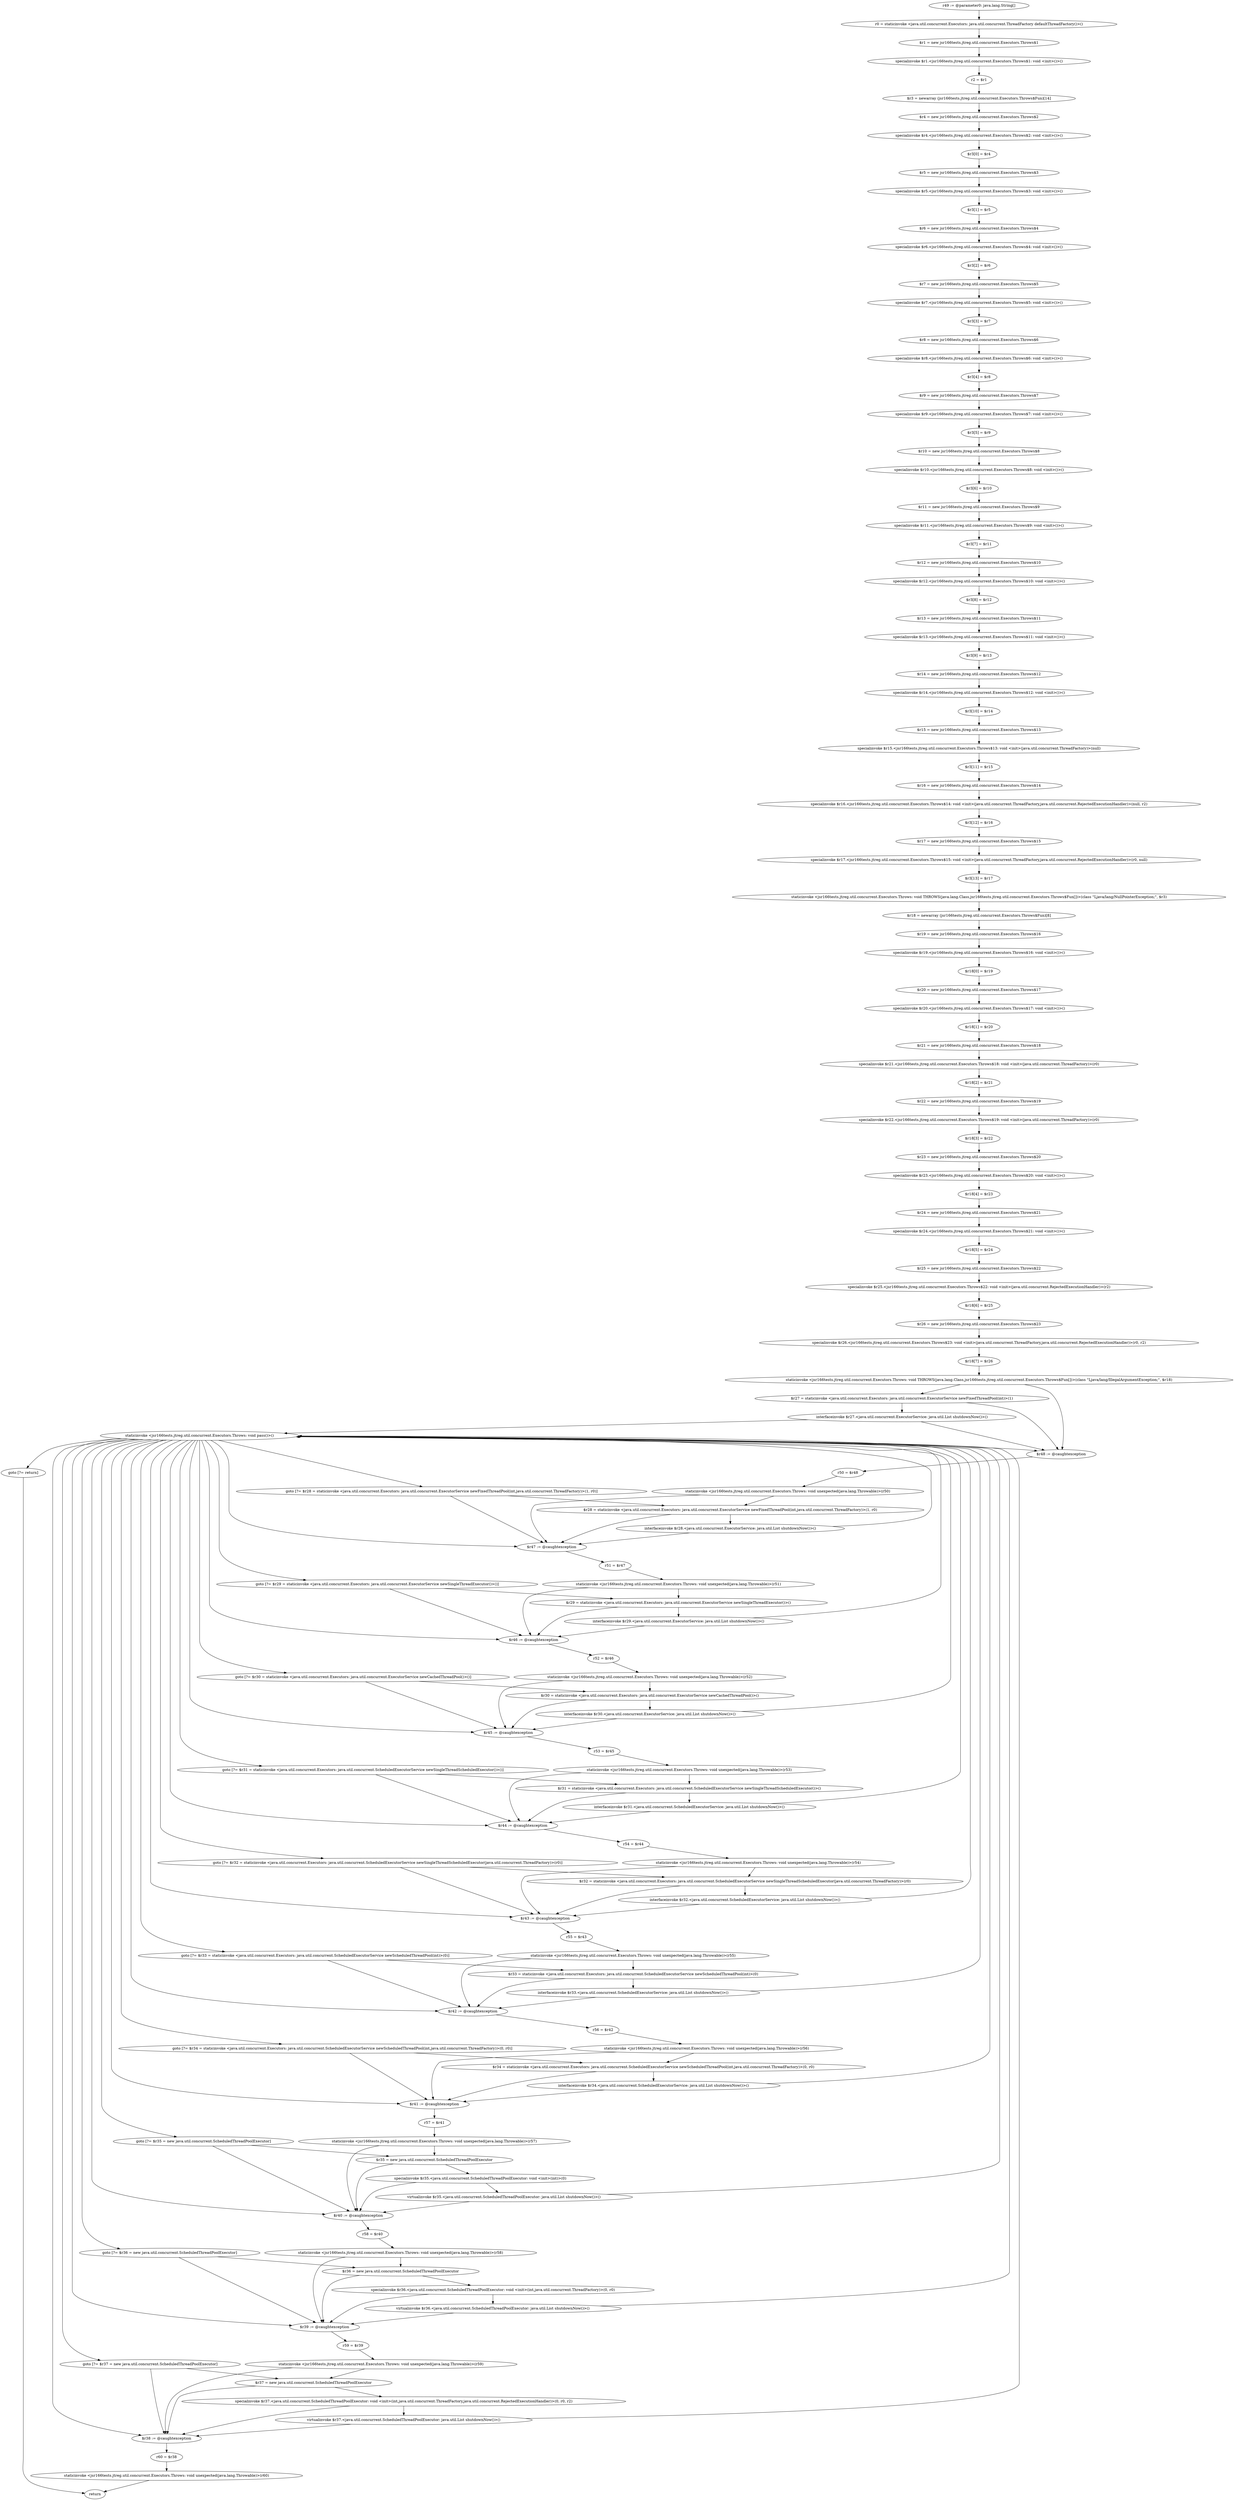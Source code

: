 digraph "unitGraph" {
    "r49 := @parameter0: java.lang.String[]"
    "r0 = staticinvoke <java.util.concurrent.Executors: java.util.concurrent.ThreadFactory defaultThreadFactory()>()"
    "$r1 = new jsr166tests.jtreg.util.concurrent.Executors.Throws$1"
    "specialinvoke $r1.<jsr166tests.jtreg.util.concurrent.Executors.Throws$1: void <init>()>()"
    "r2 = $r1"
    "$r3 = newarray (jsr166tests.jtreg.util.concurrent.Executors.Throws$Fun)[14]"
    "$r4 = new jsr166tests.jtreg.util.concurrent.Executors.Throws$2"
    "specialinvoke $r4.<jsr166tests.jtreg.util.concurrent.Executors.Throws$2: void <init>()>()"
    "$r3[0] = $r4"
    "$r5 = new jsr166tests.jtreg.util.concurrent.Executors.Throws$3"
    "specialinvoke $r5.<jsr166tests.jtreg.util.concurrent.Executors.Throws$3: void <init>()>()"
    "$r3[1] = $r5"
    "$r6 = new jsr166tests.jtreg.util.concurrent.Executors.Throws$4"
    "specialinvoke $r6.<jsr166tests.jtreg.util.concurrent.Executors.Throws$4: void <init>()>()"
    "$r3[2] = $r6"
    "$r7 = new jsr166tests.jtreg.util.concurrent.Executors.Throws$5"
    "specialinvoke $r7.<jsr166tests.jtreg.util.concurrent.Executors.Throws$5: void <init>()>()"
    "$r3[3] = $r7"
    "$r8 = new jsr166tests.jtreg.util.concurrent.Executors.Throws$6"
    "specialinvoke $r8.<jsr166tests.jtreg.util.concurrent.Executors.Throws$6: void <init>()>()"
    "$r3[4] = $r8"
    "$r9 = new jsr166tests.jtreg.util.concurrent.Executors.Throws$7"
    "specialinvoke $r9.<jsr166tests.jtreg.util.concurrent.Executors.Throws$7: void <init>()>()"
    "$r3[5] = $r9"
    "$r10 = new jsr166tests.jtreg.util.concurrent.Executors.Throws$8"
    "specialinvoke $r10.<jsr166tests.jtreg.util.concurrent.Executors.Throws$8: void <init>()>()"
    "$r3[6] = $r10"
    "$r11 = new jsr166tests.jtreg.util.concurrent.Executors.Throws$9"
    "specialinvoke $r11.<jsr166tests.jtreg.util.concurrent.Executors.Throws$9: void <init>()>()"
    "$r3[7] = $r11"
    "$r12 = new jsr166tests.jtreg.util.concurrent.Executors.Throws$10"
    "specialinvoke $r12.<jsr166tests.jtreg.util.concurrent.Executors.Throws$10: void <init>()>()"
    "$r3[8] = $r12"
    "$r13 = new jsr166tests.jtreg.util.concurrent.Executors.Throws$11"
    "specialinvoke $r13.<jsr166tests.jtreg.util.concurrent.Executors.Throws$11: void <init>()>()"
    "$r3[9] = $r13"
    "$r14 = new jsr166tests.jtreg.util.concurrent.Executors.Throws$12"
    "specialinvoke $r14.<jsr166tests.jtreg.util.concurrent.Executors.Throws$12: void <init>()>()"
    "$r3[10] = $r14"
    "$r15 = new jsr166tests.jtreg.util.concurrent.Executors.Throws$13"
    "specialinvoke $r15.<jsr166tests.jtreg.util.concurrent.Executors.Throws$13: void <init>(java.util.concurrent.ThreadFactory)>(null)"
    "$r3[11] = $r15"
    "$r16 = new jsr166tests.jtreg.util.concurrent.Executors.Throws$14"
    "specialinvoke $r16.<jsr166tests.jtreg.util.concurrent.Executors.Throws$14: void <init>(java.util.concurrent.ThreadFactory,java.util.concurrent.RejectedExecutionHandler)>(null, r2)"
    "$r3[12] = $r16"
    "$r17 = new jsr166tests.jtreg.util.concurrent.Executors.Throws$15"
    "specialinvoke $r17.<jsr166tests.jtreg.util.concurrent.Executors.Throws$15: void <init>(java.util.concurrent.ThreadFactory,java.util.concurrent.RejectedExecutionHandler)>(r0, null)"
    "$r3[13] = $r17"
    "staticinvoke <jsr166tests.jtreg.util.concurrent.Executors.Throws: void THROWS(java.lang.Class,jsr166tests.jtreg.util.concurrent.Executors.Throws$Fun[])>(class \"Ljava/lang/NullPointerException;\", $r3)"
    "$r18 = newarray (jsr166tests.jtreg.util.concurrent.Executors.Throws$Fun)[8]"
    "$r19 = new jsr166tests.jtreg.util.concurrent.Executors.Throws$16"
    "specialinvoke $r19.<jsr166tests.jtreg.util.concurrent.Executors.Throws$16: void <init>()>()"
    "$r18[0] = $r19"
    "$r20 = new jsr166tests.jtreg.util.concurrent.Executors.Throws$17"
    "specialinvoke $r20.<jsr166tests.jtreg.util.concurrent.Executors.Throws$17: void <init>()>()"
    "$r18[1] = $r20"
    "$r21 = new jsr166tests.jtreg.util.concurrent.Executors.Throws$18"
    "specialinvoke $r21.<jsr166tests.jtreg.util.concurrent.Executors.Throws$18: void <init>(java.util.concurrent.ThreadFactory)>(r0)"
    "$r18[2] = $r21"
    "$r22 = new jsr166tests.jtreg.util.concurrent.Executors.Throws$19"
    "specialinvoke $r22.<jsr166tests.jtreg.util.concurrent.Executors.Throws$19: void <init>(java.util.concurrent.ThreadFactory)>(r0)"
    "$r18[3] = $r22"
    "$r23 = new jsr166tests.jtreg.util.concurrent.Executors.Throws$20"
    "specialinvoke $r23.<jsr166tests.jtreg.util.concurrent.Executors.Throws$20: void <init>()>()"
    "$r18[4] = $r23"
    "$r24 = new jsr166tests.jtreg.util.concurrent.Executors.Throws$21"
    "specialinvoke $r24.<jsr166tests.jtreg.util.concurrent.Executors.Throws$21: void <init>()>()"
    "$r18[5] = $r24"
    "$r25 = new jsr166tests.jtreg.util.concurrent.Executors.Throws$22"
    "specialinvoke $r25.<jsr166tests.jtreg.util.concurrent.Executors.Throws$22: void <init>(java.util.concurrent.RejectedExecutionHandler)>(r2)"
    "$r18[6] = $r25"
    "$r26 = new jsr166tests.jtreg.util.concurrent.Executors.Throws$23"
    "specialinvoke $r26.<jsr166tests.jtreg.util.concurrent.Executors.Throws$23: void <init>(java.util.concurrent.ThreadFactory,java.util.concurrent.RejectedExecutionHandler)>(r0, r2)"
    "$r18[7] = $r26"
    "staticinvoke <jsr166tests.jtreg.util.concurrent.Executors.Throws: void THROWS(java.lang.Class,jsr166tests.jtreg.util.concurrent.Executors.Throws$Fun[])>(class \"Ljava/lang/IllegalArgumentException;\", $r18)"
    "$r27 = staticinvoke <java.util.concurrent.Executors: java.util.concurrent.ExecutorService newFixedThreadPool(int)>(1)"
    "interfaceinvoke $r27.<java.util.concurrent.ExecutorService: java.util.List shutdownNow()>()"
    "staticinvoke <jsr166tests.jtreg.util.concurrent.Executors.Throws: void pass()>()"
    "goto [?= $r28 = staticinvoke <java.util.concurrent.Executors: java.util.concurrent.ExecutorService newFixedThreadPool(int,java.util.concurrent.ThreadFactory)>(1, r0)]"
    "$r48 := @caughtexception"
    "r50 = $r48"
    "staticinvoke <jsr166tests.jtreg.util.concurrent.Executors.Throws: void unexpected(java.lang.Throwable)>(r50)"
    "$r28 = staticinvoke <java.util.concurrent.Executors: java.util.concurrent.ExecutorService newFixedThreadPool(int,java.util.concurrent.ThreadFactory)>(1, r0)"
    "interfaceinvoke $r28.<java.util.concurrent.ExecutorService: java.util.List shutdownNow()>()"
    "goto [?= $r29 = staticinvoke <java.util.concurrent.Executors: java.util.concurrent.ExecutorService newSingleThreadExecutor()>()]"
    "$r47 := @caughtexception"
    "r51 = $r47"
    "staticinvoke <jsr166tests.jtreg.util.concurrent.Executors.Throws: void unexpected(java.lang.Throwable)>(r51)"
    "$r29 = staticinvoke <java.util.concurrent.Executors: java.util.concurrent.ExecutorService newSingleThreadExecutor()>()"
    "interfaceinvoke $r29.<java.util.concurrent.ExecutorService: java.util.List shutdownNow()>()"
    "goto [?= $r30 = staticinvoke <java.util.concurrent.Executors: java.util.concurrent.ExecutorService newCachedThreadPool()>()]"
    "$r46 := @caughtexception"
    "r52 = $r46"
    "staticinvoke <jsr166tests.jtreg.util.concurrent.Executors.Throws: void unexpected(java.lang.Throwable)>(r52)"
    "$r30 = staticinvoke <java.util.concurrent.Executors: java.util.concurrent.ExecutorService newCachedThreadPool()>()"
    "interfaceinvoke $r30.<java.util.concurrent.ExecutorService: java.util.List shutdownNow()>()"
    "goto [?= $r31 = staticinvoke <java.util.concurrent.Executors: java.util.concurrent.ScheduledExecutorService newSingleThreadScheduledExecutor()>()]"
    "$r45 := @caughtexception"
    "r53 = $r45"
    "staticinvoke <jsr166tests.jtreg.util.concurrent.Executors.Throws: void unexpected(java.lang.Throwable)>(r53)"
    "$r31 = staticinvoke <java.util.concurrent.Executors: java.util.concurrent.ScheduledExecutorService newSingleThreadScheduledExecutor()>()"
    "interfaceinvoke $r31.<java.util.concurrent.ScheduledExecutorService: java.util.List shutdownNow()>()"
    "goto [?= $r32 = staticinvoke <java.util.concurrent.Executors: java.util.concurrent.ScheduledExecutorService newSingleThreadScheduledExecutor(java.util.concurrent.ThreadFactory)>(r0)]"
    "$r44 := @caughtexception"
    "r54 = $r44"
    "staticinvoke <jsr166tests.jtreg.util.concurrent.Executors.Throws: void unexpected(java.lang.Throwable)>(r54)"
    "$r32 = staticinvoke <java.util.concurrent.Executors: java.util.concurrent.ScheduledExecutorService newSingleThreadScheduledExecutor(java.util.concurrent.ThreadFactory)>(r0)"
    "interfaceinvoke $r32.<java.util.concurrent.ScheduledExecutorService: java.util.List shutdownNow()>()"
    "goto [?= $r33 = staticinvoke <java.util.concurrent.Executors: java.util.concurrent.ScheduledExecutorService newScheduledThreadPool(int)>(0)]"
    "$r43 := @caughtexception"
    "r55 = $r43"
    "staticinvoke <jsr166tests.jtreg.util.concurrent.Executors.Throws: void unexpected(java.lang.Throwable)>(r55)"
    "$r33 = staticinvoke <java.util.concurrent.Executors: java.util.concurrent.ScheduledExecutorService newScheduledThreadPool(int)>(0)"
    "interfaceinvoke $r33.<java.util.concurrent.ScheduledExecutorService: java.util.List shutdownNow()>()"
    "goto [?= $r34 = staticinvoke <java.util.concurrent.Executors: java.util.concurrent.ScheduledExecutorService newScheduledThreadPool(int,java.util.concurrent.ThreadFactory)>(0, r0)]"
    "$r42 := @caughtexception"
    "r56 = $r42"
    "staticinvoke <jsr166tests.jtreg.util.concurrent.Executors.Throws: void unexpected(java.lang.Throwable)>(r56)"
    "$r34 = staticinvoke <java.util.concurrent.Executors: java.util.concurrent.ScheduledExecutorService newScheduledThreadPool(int,java.util.concurrent.ThreadFactory)>(0, r0)"
    "interfaceinvoke $r34.<java.util.concurrent.ScheduledExecutorService: java.util.List shutdownNow()>()"
    "goto [?= $r35 = new java.util.concurrent.ScheduledThreadPoolExecutor]"
    "$r41 := @caughtexception"
    "r57 = $r41"
    "staticinvoke <jsr166tests.jtreg.util.concurrent.Executors.Throws: void unexpected(java.lang.Throwable)>(r57)"
    "$r35 = new java.util.concurrent.ScheduledThreadPoolExecutor"
    "specialinvoke $r35.<java.util.concurrent.ScheduledThreadPoolExecutor: void <init>(int)>(0)"
    "virtualinvoke $r35.<java.util.concurrent.ScheduledThreadPoolExecutor: java.util.List shutdownNow()>()"
    "goto [?= $r36 = new java.util.concurrent.ScheduledThreadPoolExecutor]"
    "$r40 := @caughtexception"
    "r58 = $r40"
    "staticinvoke <jsr166tests.jtreg.util.concurrent.Executors.Throws: void unexpected(java.lang.Throwable)>(r58)"
    "$r36 = new java.util.concurrent.ScheduledThreadPoolExecutor"
    "specialinvoke $r36.<java.util.concurrent.ScheduledThreadPoolExecutor: void <init>(int,java.util.concurrent.ThreadFactory)>(0, r0)"
    "virtualinvoke $r36.<java.util.concurrent.ScheduledThreadPoolExecutor: java.util.List shutdownNow()>()"
    "goto [?= $r37 = new java.util.concurrent.ScheduledThreadPoolExecutor]"
    "$r39 := @caughtexception"
    "r59 = $r39"
    "staticinvoke <jsr166tests.jtreg.util.concurrent.Executors.Throws: void unexpected(java.lang.Throwable)>(r59)"
    "$r37 = new java.util.concurrent.ScheduledThreadPoolExecutor"
    "specialinvoke $r37.<java.util.concurrent.ScheduledThreadPoolExecutor: void <init>(int,java.util.concurrent.ThreadFactory,java.util.concurrent.RejectedExecutionHandler)>(0, r0, r2)"
    "virtualinvoke $r37.<java.util.concurrent.ScheduledThreadPoolExecutor: java.util.List shutdownNow()>()"
    "goto [?= return]"
    "$r38 := @caughtexception"
    "r60 = $r38"
    "staticinvoke <jsr166tests.jtreg.util.concurrent.Executors.Throws: void unexpected(java.lang.Throwable)>(r60)"
    "return"
    "r49 := @parameter0: java.lang.String[]"->"r0 = staticinvoke <java.util.concurrent.Executors: java.util.concurrent.ThreadFactory defaultThreadFactory()>()";
    "r0 = staticinvoke <java.util.concurrent.Executors: java.util.concurrent.ThreadFactory defaultThreadFactory()>()"->"$r1 = new jsr166tests.jtreg.util.concurrent.Executors.Throws$1";
    "$r1 = new jsr166tests.jtreg.util.concurrent.Executors.Throws$1"->"specialinvoke $r1.<jsr166tests.jtreg.util.concurrent.Executors.Throws$1: void <init>()>()";
    "specialinvoke $r1.<jsr166tests.jtreg.util.concurrent.Executors.Throws$1: void <init>()>()"->"r2 = $r1";
    "r2 = $r1"->"$r3 = newarray (jsr166tests.jtreg.util.concurrent.Executors.Throws$Fun)[14]";
    "$r3 = newarray (jsr166tests.jtreg.util.concurrent.Executors.Throws$Fun)[14]"->"$r4 = new jsr166tests.jtreg.util.concurrent.Executors.Throws$2";
    "$r4 = new jsr166tests.jtreg.util.concurrent.Executors.Throws$2"->"specialinvoke $r4.<jsr166tests.jtreg.util.concurrent.Executors.Throws$2: void <init>()>()";
    "specialinvoke $r4.<jsr166tests.jtreg.util.concurrent.Executors.Throws$2: void <init>()>()"->"$r3[0] = $r4";
    "$r3[0] = $r4"->"$r5 = new jsr166tests.jtreg.util.concurrent.Executors.Throws$3";
    "$r5 = new jsr166tests.jtreg.util.concurrent.Executors.Throws$3"->"specialinvoke $r5.<jsr166tests.jtreg.util.concurrent.Executors.Throws$3: void <init>()>()";
    "specialinvoke $r5.<jsr166tests.jtreg.util.concurrent.Executors.Throws$3: void <init>()>()"->"$r3[1] = $r5";
    "$r3[1] = $r5"->"$r6 = new jsr166tests.jtreg.util.concurrent.Executors.Throws$4";
    "$r6 = new jsr166tests.jtreg.util.concurrent.Executors.Throws$4"->"specialinvoke $r6.<jsr166tests.jtreg.util.concurrent.Executors.Throws$4: void <init>()>()";
    "specialinvoke $r6.<jsr166tests.jtreg.util.concurrent.Executors.Throws$4: void <init>()>()"->"$r3[2] = $r6";
    "$r3[2] = $r6"->"$r7 = new jsr166tests.jtreg.util.concurrent.Executors.Throws$5";
    "$r7 = new jsr166tests.jtreg.util.concurrent.Executors.Throws$5"->"specialinvoke $r7.<jsr166tests.jtreg.util.concurrent.Executors.Throws$5: void <init>()>()";
    "specialinvoke $r7.<jsr166tests.jtreg.util.concurrent.Executors.Throws$5: void <init>()>()"->"$r3[3] = $r7";
    "$r3[3] = $r7"->"$r8 = new jsr166tests.jtreg.util.concurrent.Executors.Throws$6";
    "$r8 = new jsr166tests.jtreg.util.concurrent.Executors.Throws$6"->"specialinvoke $r8.<jsr166tests.jtreg.util.concurrent.Executors.Throws$6: void <init>()>()";
    "specialinvoke $r8.<jsr166tests.jtreg.util.concurrent.Executors.Throws$6: void <init>()>()"->"$r3[4] = $r8";
    "$r3[4] = $r8"->"$r9 = new jsr166tests.jtreg.util.concurrent.Executors.Throws$7";
    "$r9 = new jsr166tests.jtreg.util.concurrent.Executors.Throws$7"->"specialinvoke $r9.<jsr166tests.jtreg.util.concurrent.Executors.Throws$7: void <init>()>()";
    "specialinvoke $r9.<jsr166tests.jtreg.util.concurrent.Executors.Throws$7: void <init>()>()"->"$r3[5] = $r9";
    "$r3[5] = $r9"->"$r10 = new jsr166tests.jtreg.util.concurrent.Executors.Throws$8";
    "$r10 = new jsr166tests.jtreg.util.concurrent.Executors.Throws$8"->"specialinvoke $r10.<jsr166tests.jtreg.util.concurrent.Executors.Throws$8: void <init>()>()";
    "specialinvoke $r10.<jsr166tests.jtreg.util.concurrent.Executors.Throws$8: void <init>()>()"->"$r3[6] = $r10";
    "$r3[6] = $r10"->"$r11 = new jsr166tests.jtreg.util.concurrent.Executors.Throws$9";
    "$r11 = new jsr166tests.jtreg.util.concurrent.Executors.Throws$9"->"specialinvoke $r11.<jsr166tests.jtreg.util.concurrent.Executors.Throws$9: void <init>()>()";
    "specialinvoke $r11.<jsr166tests.jtreg.util.concurrent.Executors.Throws$9: void <init>()>()"->"$r3[7] = $r11";
    "$r3[7] = $r11"->"$r12 = new jsr166tests.jtreg.util.concurrent.Executors.Throws$10";
    "$r12 = new jsr166tests.jtreg.util.concurrent.Executors.Throws$10"->"specialinvoke $r12.<jsr166tests.jtreg.util.concurrent.Executors.Throws$10: void <init>()>()";
    "specialinvoke $r12.<jsr166tests.jtreg.util.concurrent.Executors.Throws$10: void <init>()>()"->"$r3[8] = $r12";
    "$r3[8] = $r12"->"$r13 = new jsr166tests.jtreg.util.concurrent.Executors.Throws$11";
    "$r13 = new jsr166tests.jtreg.util.concurrent.Executors.Throws$11"->"specialinvoke $r13.<jsr166tests.jtreg.util.concurrent.Executors.Throws$11: void <init>()>()";
    "specialinvoke $r13.<jsr166tests.jtreg.util.concurrent.Executors.Throws$11: void <init>()>()"->"$r3[9] = $r13";
    "$r3[9] = $r13"->"$r14 = new jsr166tests.jtreg.util.concurrent.Executors.Throws$12";
    "$r14 = new jsr166tests.jtreg.util.concurrent.Executors.Throws$12"->"specialinvoke $r14.<jsr166tests.jtreg.util.concurrent.Executors.Throws$12: void <init>()>()";
    "specialinvoke $r14.<jsr166tests.jtreg.util.concurrent.Executors.Throws$12: void <init>()>()"->"$r3[10] = $r14";
    "$r3[10] = $r14"->"$r15 = new jsr166tests.jtreg.util.concurrent.Executors.Throws$13";
    "$r15 = new jsr166tests.jtreg.util.concurrent.Executors.Throws$13"->"specialinvoke $r15.<jsr166tests.jtreg.util.concurrent.Executors.Throws$13: void <init>(java.util.concurrent.ThreadFactory)>(null)";
    "specialinvoke $r15.<jsr166tests.jtreg.util.concurrent.Executors.Throws$13: void <init>(java.util.concurrent.ThreadFactory)>(null)"->"$r3[11] = $r15";
    "$r3[11] = $r15"->"$r16 = new jsr166tests.jtreg.util.concurrent.Executors.Throws$14";
    "$r16 = new jsr166tests.jtreg.util.concurrent.Executors.Throws$14"->"specialinvoke $r16.<jsr166tests.jtreg.util.concurrent.Executors.Throws$14: void <init>(java.util.concurrent.ThreadFactory,java.util.concurrent.RejectedExecutionHandler)>(null, r2)";
    "specialinvoke $r16.<jsr166tests.jtreg.util.concurrent.Executors.Throws$14: void <init>(java.util.concurrent.ThreadFactory,java.util.concurrent.RejectedExecutionHandler)>(null, r2)"->"$r3[12] = $r16";
    "$r3[12] = $r16"->"$r17 = new jsr166tests.jtreg.util.concurrent.Executors.Throws$15";
    "$r17 = new jsr166tests.jtreg.util.concurrent.Executors.Throws$15"->"specialinvoke $r17.<jsr166tests.jtreg.util.concurrent.Executors.Throws$15: void <init>(java.util.concurrent.ThreadFactory,java.util.concurrent.RejectedExecutionHandler)>(r0, null)";
    "specialinvoke $r17.<jsr166tests.jtreg.util.concurrent.Executors.Throws$15: void <init>(java.util.concurrent.ThreadFactory,java.util.concurrent.RejectedExecutionHandler)>(r0, null)"->"$r3[13] = $r17";
    "$r3[13] = $r17"->"staticinvoke <jsr166tests.jtreg.util.concurrent.Executors.Throws: void THROWS(java.lang.Class,jsr166tests.jtreg.util.concurrent.Executors.Throws$Fun[])>(class \"Ljava/lang/NullPointerException;\", $r3)";
    "staticinvoke <jsr166tests.jtreg.util.concurrent.Executors.Throws: void THROWS(java.lang.Class,jsr166tests.jtreg.util.concurrent.Executors.Throws$Fun[])>(class \"Ljava/lang/NullPointerException;\", $r3)"->"$r18 = newarray (jsr166tests.jtreg.util.concurrent.Executors.Throws$Fun)[8]";
    "$r18 = newarray (jsr166tests.jtreg.util.concurrent.Executors.Throws$Fun)[8]"->"$r19 = new jsr166tests.jtreg.util.concurrent.Executors.Throws$16";
    "$r19 = new jsr166tests.jtreg.util.concurrent.Executors.Throws$16"->"specialinvoke $r19.<jsr166tests.jtreg.util.concurrent.Executors.Throws$16: void <init>()>()";
    "specialinvoke $r19.<jsr166tests.jtreg.util.concurrent.Executors.Throws$16: void <init>()>()"->"$r18[0] = $r19";
    "$r18[0] = $r19"->"$r20 = new jsr166tests.jtreg.util.concurrent.Executors.Throws$17";
    "$r20 = new jsr166tests.jtreg.util.concurrent.Executors.Throws$17"->"specialinvoke $r20.<jsr166tests.jtreg.util.concurrent.Executors.Throws$17: void <init>()>()";
    "specialinvoke $r20.<jsr166tests.jtreg.util.concurrent.Executors.Throws$17: void <init>()>()"->"$r18[1] = $r20";
    "$r18[1] = $r20"->"$r21 = new jsr166tests.jtreg.util.concurrent.Executors.Throws$18";
    "$r21 = new jsr166tests.jtreg.util.concurrent.Executors.Throws$18"->"specialinvoke $r21.<jsr166tests.jtreg.util.concurrent.Executors.Throws$18: void <init>(java.util.concurrent.ThreadFactory)>(r0)";
    "specialinvoke $r21.<jsr166tests.jtreg.util.concurrent.Executors.Throws$18: void <init>(java.util.concurrent.ThreadFactory)>(r0)"->"$r18[2] = $r21";
    "$r18[2] = $r21"->"$r22 = new jsr166tests.jtreg.util.concurrent.Executors.Throws$19";
    "$r22 = new jsr166tests.jtreg.util.concurrent.Executors.Throws$19"->"specialinvoke $r22.<jsr166tests.jtreg.util.concurrent.Executors.Throws$19: void <init>(java.util.concurrent.ThreadFactory)>(r0)";
    "specialinvoke $r22.<jsr166tests.jtreg.util.concurrent.Executors.Throws$19: void <init>(java.util.concurrent.ThreadFactory)>(r0)"->"$r18[3] = $r22";
    "$r18[3] = $r22"->"$r23 = new jsr166tests.jtreg.util.concurrent.Executors.Throws$20";
    "$r23 = new jsr166tests.jtreg.util.concurrent.Executors.Throws$20"->"specialinvoke $r23.<jsr166tests.jtreg.util.concurrent.Executors.Throws$20: void <init>()>()";
    "specialinvoke $r23.<jsr166tests.jtreg.util.concurrent.Executors.Throws$20: void <init>()>()"->"$r18[4] = $r23";
    "$r18[4] = $r23"->"$r24 = new jsr166tests.jtreg.util.concurrent.Executors.Throws$21";
    "$r24 = new jsr166tests.jtreg.util.concurrent.Executors.Throws$21"->"specialinvoke $r24.<jsr166tests.jtreg.util.concurrent.Executors.Throws$21: void <init>()>()";
    "specialinvoke $r24.<jsr166tests.jtreg.util.concurrent.Executors.Throws$21: void <init>()>()"->"$r18[5] = $r24";
    "$r18[5] = $r24"->"$r25 = new jsr166tests.jtreg.util.concurrent.Executors.Throws$22";
    "$r25 = new jsr166tests.jtreg.util.concurrent.Executors.Throws$22"->"specialinvoke $r25.<jsr166tests.jtreg.util.concurrent.Executors.Throws$22: void <init>(java.util.concurrent.RejectedExecutionHandler)>(r2)";
    "specialinvoke $r25.<jsr166tests.jtreg.util.concurrent.Executors.Throws$22: void <init>(java.util.concurrent.RejectedExecutionHandler)>(r2)"->"$r18[6] = $r25";
    "$r18[6] = $r25"->"$r26 = new jsr166tests.jtreg.util.concurrent.Executors.Throws$23";
    "$r26 = new jsr166tests.jtreg.util.concurrent.Executors.Throws$23"->"specialinvoke $r26.<jsr166tests.jtreg.util.concurrent.Executors.Throws$23: void <init>(java.util.concurrent.ThreadFactory,java.util.concurrent.RejectedExecutionHandler)>(r0, r2)";
    "specialinvoke $r26.<jsr166tests.jtreg.util.concurrent.Executors.Throws$23: void <init>(java.util.concurrent.ThreadFactory,java.util.concurrent.RejectedExecutionHandler)>(r0, r2)"->"$r18[7] = $r26";
    "$r18[7] = $r26"->"staticinvoke <jsr166tests.jtreg.util.concurrent.Executors.Throws: void THROWS(java.lang.Class,jsr166tests.jtreg.util.concurrent.Executors.Throws$Fun[])>(class \"Ljava/lang/IllegalArgumentException;\", $r18)";
    "staticinvoke <jsr166tests.jtreg.util.concurrent.Executors.Throws: void THROWS(java.lang.Class,jsr166tests.jtreg.util.concurrent.Executors.Throws$Fun[])>(class \"Ljava/lang/IllegalArgumentException;\", $r18)"->"$r27 = staticinvoke <java.util.concurrent.Executors: java.util.concurrent.ExecutorService newFixedThreadPool(int)>(1)";
    "staticinvoke <jsr166tests.jtreg.util.concurrent.Executors.Throws: void THROWS(java.lang.Class,jsr166tests.jtreg.util.concurrent.Executors.Throws$Fun[])>(class \"Ljava/lang/IllegalArgumentException;\", $r18)"->"$r48 := @caughtexception";
    "$r27 = staticinvoke <java.util.concurrent.Executors: java.util.concurrent.ExecutorService newFixedThreadPool(int)>(1)"->"interfaceinvoke $r27.<java.util.concurrent.ExecutorService: java.util.List shutdownNow()>()";
    "$r27 = staticinvoke <java.util.concurrent.Executors: java.util.concurrent.ExecutorService newFixedThreadPool(int)>(1)"->"$r48 := @caughtexception";
    "interfaceinvoke $r27.<java.util.concurrent.ExecutorService: java.util.List shutdownNow()>()"->"staticinvoke <jsr166tests.jtreg.util.concurrent.Executors.Throws: void pass()>()";
    "interfaceinvoke $r27.<java.util.concurrent.ExecutorService: java.util.List shutdownNow()>()"->"$r48 := @caughtexception";
    "staticinvoke <jsr166tests.jtreg.util.concurrent.Executors.Throws: void pass()>()"->"goto [?= $r28 = staticinvoke <java.util.concurrent.Executors: java.util.concurrent.ExecutorService newFixedThreadPool(int,java.util.concurrent.ThreadFactory)>(1, r0)]";
    "staticinvoke <jsr166tests.jtreg.util.concurrent.Executors.Throws: void pass()>()"->"$r48 := @caughtexception";
    "goto [?= $r28 = staticinvoke <java.util.concurrent.Executors: java.util.concurrent.ExecutorService newFixedThreadPool(int,java.util.concurrent.ThreadFactory)>(1, r0)]"->"$r28 = staticinvoke <java.util.concurrent.Executors: java.util.concurrent.ExecutorService newFixedThreadPool(int,java.util.concurrent.ThreadFactory)>(1, r0)";
    "goto [?= $r28 = staticinvoke <java.util.concurrent.Executors: java.util.concurrent.ExecutorService newFixedThreadPool(int,java.util.concurrent.ThreadFactory)>(1, r0)]"->"$r47 := @caughtexception";
    "$r48 := @caughtexception"->"r50 = $r48";
    "r50 = $r48"->"staticinvoke <jsr166tests.jtreg.util.concurrent.Executors.Throws: void unexpected(java.lang.Throwable)>(r50)";
    "staticinvoke <jsr166tests.jtreg.util.concurrent.Executors.Throws: void unexpected(java.lang.Throwable)>(r50)"->"$r28 = staticinvoke <java.util.concurrent.Executors: java.util.concurrent.ExecutorService newFixedThreadPool(int,java.util.concurrent.ThreadFactory)>(1, r0)";
    "staticinvoke <jsr166tests.jtreg.util.concurrent.Executors.Throws: void unexpected(java.lang.Throwable)>(r50)"->"$r47 := @caughtexception";
    "$r28 = staticinvoke <java.util.concurrent.Executors: java.util.concurrent.ExecutorService newFixedThreadPool(int,java.util.concurrent.ThreadFactory)>(1, r0)"->"interfaceinvoke $r28.<java.util.concurrent.ExecutorService: java.util.List shutdownNow()>()";
    "$r28 = staticinvoke <java.util.concurrent.Executors: java.util.concurrent.ExecutorService newFixedThreadPool(int,java.util.concurrent.ThreadFactory)>(1, r0)"->"$r47 := @caughtexception";
    "interfaceinvoke $r28.<java.util.concurrent.ExecutorService: java.util.List shutdownNow()>()"->"staticinvoke <jsr166tests.jtreg.util.concurrent.Executors.Throws: void pass()>()";
    "interfaceinvoke $r28.<java.util.concurrent.ExecutorService: java.util.List shutdownNow()>()"->"$r47 := @caughtexception";
    "staticinvoke <jsr166tests.jtreg.util.concurrent.Executors.Throws: void pass()>()"->"goto [?= $r29 = staticinvoke <java.util.concurrent.Executors: java.util.concurrent.ExecutorService newSingleThreadExecutor()>()]";
    "staticinvoke <jsr166tests.jtreg.util.concurrent.Executors.Throws: void pass()>()"->"$r47 := @caughtexception";
    "goto [?= $r29 = staticinvoke <java.util.concurrent.Executors: java.util.concurrent.ExecutorService newSingleThreadExecutor()>()]"->"$r29 = staticinvoke <java.util.concurrent.Executors: java.util.concurrent.ExecutorService newSingleThreadExecutor()>()";
    "goto [?= $r29 = staticinvoke <java.util.concurrent.Executors: java.util.concurrent.ExecutorService newSingleThreadExecutor()>()]"->"$r46 := @caughtexception";
    "$r47 := @caughtexception"->"r51 = $r47";
    "r51 = $r47"->"staticinvoke <jsr166tests.jtreg.util.concurrent.Executors.Throws: void unexpected(java.lang.Throwable)>(r51)";
    "staticinvoke <jsr166tests.jtreg.util.concurrent.Executors.Throws: void unexpected(java.lang.Throwable)>(r51)"->"$r29 = staticinvoke <java.util.concurrent.Executors: java.util.concurrent.ExecutorService newSingleThreadExecutor()>()";
    "staticinvoke <jsr166tests.jtreg.util.concurrent.Executors.Throws: void unexpected(java.lang.Throwable)>(r51)"->"$r46 := @caughtexception";
    "$r29 = staticinvoke <java.util.concurrent.Executors: java.util.concurrent.ExecutorService newSingleThreadExecutor()>()"->"interfaceinvoke $r29.<java.util.concurrent.ExecutorService: java.util.List shutdownNow()>()";
    "$r29 = staticinvoke <java.util.concurrent.Executors: java.util.concurrent.ExecutorService newSingleThreadExecutor()>()"->"$r46 := @caughtexception";
    "interfaceinvoke $r29.<java.util.concurrent.ExecutorService: java.util.List shutdownNow()>()"->"staticinvoke <jsr166tests.jtreg.util.concurrent.Executors.Throws: void pass()>()";
    "interfaceinvoke $r29.<java.util.concurrent.ExecutorService: java.util.List shutdownNow()>()"->"$r46 := @caughtexception";
    "staticinvoke <jsr166tests.jtreg.util.concurrent.Executors.Throws: void pass()>()"->"goto [?= $r30 = staticinvoke <java.util.concurrent.Executors: java.util.concurrent.ExecutorService newCachedThreadPool()>()]";
    "staticinvoke <jsr166tests.jtreg.util.concurrent.Executors.Throws: void pass()>()"->"$r46 := @caughtexception";
    "goto [?= $r30 = staticinvoke <java.util.concurrent.Executors: java.util.concurrent.ExecutorService newCachedThreadPool()>()]"->"$r30 = staticinvoke <java.util.concurrent.Executors: java.util.concurrent.ExecutorService newCachedThreadPool()>()";
    "goto [?= $r30 = staticinvoke <java.util.concurrent.Executors: java.util.concurrent.ExecutorService newCachedThreadPool()>()]"->"$r45 := @caughtexception";
    "$r46 := @caughtexception"->"r52 = $r46";
    "r52 = $r46"->"staticinvoke <jsr166tests.jtreg.util.concurrent.Executors.Throws: void unexpected(java.lang.Throwable)>(r52)";
    "staticinvoke <jsr166tests.jtreg.util.concurrent.Executors.Throws: void unexpected(java.lang.Throwable)>(r52)"->"$r30 = staticinvoke <java.util.concurrent.Executors: java.util.concurrent.ExecutorService newCachedThreadPool()>()";
    "staticinvoke <jsr166tests.jtreg.util.concurrent.Executors.Throws: void unexpected(java.lang.Throwable)>(r52)"->"$r45 := @caughtexception";
    "$r30 = staticinvoke <java.util.concurrent.Executors: java.util.concurrent.ExecutorService newCachedThreadPool()>()"->"interfaceinvoke $r30.<java.util.concurrent.ExecutorService: java.util.List shutdownNow()>()";
    "$r30 = staticinvoke <java.util.concurrent.Executors: java.util.concurrent.ExecutorService newCachedThreadPool()>()"->"$r45 := @caughtexception";
    "interfaceinvoke $r30.<java.util.concurrent.ExecutorService: java.util.List shutdownNow()>()"->"staticinvoke <jsr166tests.jtreg.util.concurrent.Executors.Throws: void pass()>()";
    "interfaceinvoke $r30.<java.util.concurrent.ExecutorService: java.util.List shutdownNow()>()"->"$r45 := @caughtexception";
    "staticinvoke <jsr166tests.jtreg.util.concurrent.Executors.Throws: void pass()>()"->"goto [?= $r31 = staticinvoke <java.util.concurrent.Executors: java.util.concurrent.ScheduledExecutorService newSingleThreadScheduledExecutor()>()]";
    "staticinvoke <jsr166tests.jtreg.util.concurrent.Executors.Throws: void pass()>()"->"$r45 := @caughtexception";
    "goto [?= $r31 = staticinvoke <java.util.concurrent.Executors: java.util.concurrent.ScheduledExecutorService newSingleThreadScheduledExecutor()>()]"->"$r31 = staticinvoke <java.util.concurrent.Executors: java.util.concurrent.ScheduledExecutorService newSingleThreadScheduledExecutor()>()";
    "goto [?= $r31 = staticinvoke <java.util.concurrent.Executors: java.util.concurrent.ScheduledExecutorService newSingleThreadScheduledExecutor()>()]"->"$r44 := @caughtexception";
    "$r45 := @caughtexception"->"r53 = $r45";
    "r53 = $r45"->"staticinvoke <jsr166tests.jtreg.util.concurrent.Executors.Throws: void unexpected(java.lang.Throwable)>(r53)";
    "staticinvoke <jsr166tests.jtreg.util.concurrent.Executors.Throws: void unexpected(java.lang.Throwable)>(r53)"->"$r31 = staticinvoke <java.util.concurrent.Executors: java.util.concurrent.ScheduledExecutorService newSingleThreadScheduledExecutor()>()";
    "staticinvoke <jsr166tests.jtreg.util.concurrent.Executors.Throws: void unexpected(java.lang.Throwable)>(r53)"->"$r44 := @caughtexception";
    "$r31 = staticinvoke <java.util.concurrent.Executors: java.util.concurrent.ScheduledExecutorService newSingleThreadScheduledExecutor()>()"->"interfaceinvoke $r31.<java.util.concurrent.ScheduledExecutorService: java.util.List shutdownNow()>()";
    "$r31 = staticinvoke <java.util.concurrent.Executors: java.util.concurrent.ScheduledExecutorService newSingleThreadScheduledExecutor()>()"->"$r44 := @caughtexception";
    "interfaceinvoke $r31.<java.util.concurrent.ScheduledExecutorService: java.util.List shutdownNow()>()"->"staticinvoke <jsr166tests.jtreg.util.concurrent.Executors.Throws: void pass()>()";
    "interfaceinvoke $r31.<java.util.concurrent.ScheduledExecutorService: java.util.List shutdownNow()>()"->"$r44 := @caughtexception";
    "staticinvoke <jsr166tests.jtreg.util.concurrent.Executors.Throws: void pass()>()"->"goto [?= $r32 = staticinvoke <java.util.concurrent.Executors: java.util.concurrent.ScheduledExecutorService newSingleThreadScheduledExecutor(java.util.concurrent.ThreadFactory)>(r0)]";
    "staticinvoke <jsr166tests.jtreg.util.concurrent.Executors.Throws: void pass()>()"->"$r44 := @caughtexception";
    "goto [?= $r32 = staticinvoke <java.util.concurrent.Executors: java.util.concurrent.ScheduledExecutorService newSingleThreadScheduledExecutor(java.util.concurrent.ThreadFactory)>(r0)]"->"$r32 = staticinvoke <java.util.concurrent.Executors: java.util.concurrent.ScheduledExecutorService newSingleThreadScheduledExecutor(java.util.concurrent.ThreadFactory)>(r0)";
    "goto [?= $r32 = staticinvoke <java.util.concurrent.Executors: java.util.concurrent.ScheduledExecutorService newSingleThreadScheduledExecutor(java.util.concurrent.ThreadFactory)>(r0)]"->"$r43 := @caughtexception";
    "$r44 := @caughtexception"->"r54 = $r44";
    "r54 = $r44"->"staticinvoke <jsr166tests.jtreg.util.concurrent.Executors.Throws: void unexpected(java.lang.Throwable)>(r54)";
    "staticinvoke <jsr166tests.jtreg.util.concurrent.Executors.Throws: void unexpected(java.lang.Throwable)>(r54)"->"$r32 = staticinvoke <java.util.concurrent.Executors: java.util.concurrent.ScheduledExecutorService newSingleThreadScheduledExecutor(java.util.concurrent.ThreadFactory)>(r0)";
    "staticinvoke <jsr166tests.jtreg.util.concurrent.Executors.Throws: void unexpected(java.lang.Throwable)>(r54)"->"$r43 := @caughtexception";
    "$r32 = staticinvoke <java.util.concurrent.Executors: java.util.concurrent.ScheduledExecutorService newSingleThreadScheduledExecutor(java.util.concurrent.ThreadFactory)>(r0)"->"interfaceinvoke $r32.<java.util.concurrent.ScheduledExecutorService: java.util.List shutdownNow()>()";
    "$r32 = staticinvoke <java.util.concurrent.Executors: java.util.concurrent.ScheduledExecutorService newSingleThreadScheduledExecutor(java.util.concurrent.ThreadFactory)>(r0)"->"$r43 := @caughtexception";
    "interfaceinvoke $r32.<java.util.concurrent.ScheduledExecutorService: java.util.List shutdownNow()>()"->"staticinvoke <jsr166tests.jtreg.util.concurrent.Executors.Throws: void pass()>()";
    "interfaceinvoke $r32.<java.util.concurrent.ScheduledExecutorService: java.util.List shutdownNow()>()"->"$r43 := @caughtexception";
    "staticinvoke <jsr166tests.jtreg.util.concurrent.Executors.Throws: void pass()>()"->"goto [?= $r33 = staticinvoke <java.util.concurrent.Executors: java.util.concurrent.ScheduledExecutorService newScheduledThreadPool(int)>(0)]";
    "staticinvoke <jsr166tests.jtreg.util.concurrent.Executors.Throws: void pass()>()"->"$r43 := @caughtexception";
    "goto [?= $r33 = staticinvoke <java.util.concurrent.Executors: java.util.concurrent.ScheduledExecutorService newScheduledThreadPool(int)>(0)]"->"$r33 = staticinvoke <java.util.concurrent.Executors: java.util.concurrent.ScheduledExecutorService newScheduledThreadPool(int)>(0)";
    "goto [?= $r33 = staticinvoke <java.util.concurrent.Executors: java.util.concurrent.ScheduledExecutorService newScheduledThreadPool(int)>(0)]"->"$r42 := @caughtexception";
    "$r43 := @caughtexception"->"r55 = $r43";
    "r55 = $r43"->"staticinvoke <jsr166tests.jtreg.util.concurrent.Executors.Throws: void unexpected(java.lang.Throwable)>(r55)";
    "staticinvoke <jsr166tests.jtreg.util.concurrent.Executors.Throws: void unexpected(java.lang.Throwable)>(r55)"->"$r33 = staticinvoke <java.util.concurrent.Executors: java.util.concurrent.ScheduledExecutorService newScheduledThreadPool(int)>(0)";
    "staticinvoke <jsr166tests.jtreg.util.concurrent.Executors.Throws: void unexpected(java.lang.Throwable)>(r55)"->"$r42 := @caughtexception";
    "$r33 = staticinvoke <java.util.concurrent.Executors: java.util.concurrent.ScheduledExecutorService newScheduledThreadPool(int)>(0)"->"interfaceinvoke $r33.<java.util.concurrent.ScheduledExecutorService: java.util.List shutdownNow()>()";
    "$r33 = staticinvoke <java.util.concurrent.Executors: java.util.concurrent.ScheduledExecutorService newScheduledThreadPool(int)>(0)"->"$r42 := @caughtexception";
    "interfaceinvoke $r33.<java.util.concurrent.ScheduledExecutorService: java.util.List shutdownNow()>()"->"staticinvoke <jsr166tests.jtreg.util.concurrent.Executors.Throws: void pass()>()";
    "interfaceinvoke $r33.<java.util.concurrent.ScheduledExecutorService: java.util.List shutdownNow()>()"->"$r42 := @caughtexception";
    "staticinvoke <jsr166tests.jtreg.util.concurrent.Executors.Throws: void pass()>()"->"goto [?= $r34 = staticinvoke <java.util.concurrent.Executors: java.util.concurrent.ScheduledExecutorService newScheduledThreadPool(int,java.util.concurrent.ThreadFactory)>(0, r0)]";
    "staticinvoke <jsr166tests.jtreg.util.concurrent.Executors.Throws: void pass()>()"->"$r42 := @caughtexception";
    "goto [?= $r34 = staticinvoke <java.util.concurrent.Executors: java.util.concurrent.ScheduledExecutorService newScheduledThreadPool(int,java.util.concurrent.ThreadFactory)>(0, r0)]"->"$r34 = staticinvoke <java.util.concurrent.Executors: java.util.concurrent.ScheduledExecutorService newScheduledThreadPool(int,java.util.concurrent.ThreadFactory)>(0, r0)";
    "goto [?= $r34 = staticinvoke <java.util.concurrent.Executors: java.util.concurrent.ScheduledExecutorService newScheduledThreadPool(int,java.util.concurrent.ThreadFactory)>(0, r0)]"->"$r41 := @caughtexception";
    "$r42 := @caughtexception"->"r56 = $r42";
    "r56 = $r42"->"staticinvoke <jsr166tests.jtreg.util.concurrent.Executors.Throws: void unexpected(java.lang.Throwable)>(r56)";
    "staticinvoke <jsr166tests.jtreg.util.concurrent.Executors.Throws: void unexpected(java.lang.Throwable)>(r56)"->"$r34 = staticinvoke <java.util.concurrent.Executors: java.util.concurrent.ScheduledExecutorService newScheduledThreadPool(int,java.util.concurrent.ThreadFactory)>(0, r0)";
    "staticinvoke <jsr166tests.jtreg.util.concurrent.Executors.Throws: void unexpected(java.lang.Throwable)>(r56)"->"$r41 := @caughtexception";
    "$r34 = staticinvoke <java.util.concurrent.Executors: java.util.concurrent.ScheduledExecutorService newScheduledThreadPool(int,java.util.concurrent.ThreadFactory)>(0, r0)"->"interfaceinvoke $r34.<java.util.concurrent.ScheduledExecutorService: java.util.List shutdownNow()>()";
    "$r34 = staticinvoke <java.util.concurrent.Executors: java.util.concurrent.ScheduledExecutorService newScheduledThreadPool(int,java.util.concurrent.ThreadFactory)>(0, r0)"->"$r41 := @caughtexception";
    "interfaceinvoke $r34.<java.util.concurrent.ScheduledExecutorService: java.util.List shutdownNow()>()"->"staticinvoke <jsr166tests.jtreg.util.concurrent.Executors.Throws: void pass()>()";
    "interfaceinvoke $r34.<java.util.concurrent.ScheduledExecutorService: java.util.List shutdownNow()>()"->"$r41 := @caughtexception";
    "staticinvoke <jsr166tests.jtreg.util.concurrent.Executors.Throws: void pass()>()"->"goto [?= $r35 = new java.util.concurrent.ScheduledThreadPoolExecutor]";
    "staticinvoke <jsr166tests.jtreg.util.concurrent.Executors.Throws: void pass()>()"->"$r41 := @caughtexception";
    "goto [?= $r35 = new java.util.concurrent.ScheduledThreadPoolExecutor]"->"$r35 = new java.util.concurrent.ScheduledThreadPoolExecutor";
    "goto [?= $r35 = new java.util.concurrent.ScheduledThreadPoolExecutor]"->"$r40 := @caughtexception";
    "$r41 := @caughtexception"->"r57 = $r41";
    "r57 = $r41"->"staticinvoke <jsr166tests.jtreg.util.concurrent.Executors.Throws: void unexpected(java.lang.Throwable)>(r57)";
    "staticinvoke <jsr166tests.jtreg.util.concurrent.Executors.Throws: void unexpected(java.lang.Throwable)>(r57)"->"$r35 = new java.util.concurrent.ScheduledThreadPoolExecutor";
    "staticinvoke <jsr166tests.jtreg.util.concurrent.Executors.Throws: void unexpected(java.lang.Throwable)>(r57)"->"$r40 := @caughtexception";
    "$r35 = new java.util.concurrent.ScheduledThreadPoolExecutor"->"specialinvoke $r35.<java.util.concurrent.ScheduledThreadPoolExecutor: void <init>(int)>(0)";
    "$r35 = new java.util.concurrent.ScheduledThreadPoolExecutor"->"$r40 := @caughtexception";
    "specialinvoke $r35.<java.util.concurrent.ScheduledThreadPoolExecutor: void <init>(int)>(0)"->"virtualinvoke $r35.<java.util.concurrent.ScheduledThreadPoolExecutor: java.util.List shutdownNow()>()";
    "specialinvoke $r35.<java.util.concurrent.ScheduledThreadPoolExecutor: void <init>(int)>(0)"->"$r40 := @caughtexception";
    "virtualinvoke $r35.<java.util.concurrent.ScheduledThreadPoolExecutor: java.util.List shutdownNow()>()"->"staticinvoke <jsr166tests.jtreg.util.concurrent.Executors.Throws: void pass()>()";
    "virtualinvoke $r35.<java.util.concurrent.ScheduledThreadPoolExecutor: java.util.List shutdownNow()>()"->"$r40 := @caughtexception";
    "staticinvoke <jsr166tests.jtreg.util.concurrent.Executors.Throws: void pass()>()"->"goto [?= $r36 = new java.util.concurrent.ScheduledThreadPoolExecutor]";
    "staticinvoke <jsr166tests.jtreg.util.concurrent.Executors.Throws: void pass()>()"->"$r40 := @caughtexception";
    "goto [?= $r36 = new java.util.concurrent.ScheduledThreadPoolExecutor]"->"$r36 = new java.util.concurrent.ScheduledThreadPoolExecutor";
    "goto [?= $r36 = new java.util.concurrent.ScheduledThreadPoolExecutor]"->"$r39 := @caughtexception";
    "$r40 := @caughtexception"->"r58 = $r40";
    "r58 = $r40"->"staticinvoke <jsr166tests.jtreg.util.concurrent.Executors.Throws: void unexpected(java.lang.Throwable)>(r58)";
    "staticinvoke <jsr166tests.jtreg.util.concurrent.Executors.Throws: void unexpected(java.lang.Throwable)>(r58)"->"$r36 = new java.util.concurrent.ScheduledThreadPoolExecutor";
    "staticinvoke <jsr166tests.jtreg.util.concurrent.Executors.Throws: void unexpected(java.lang.Throwable)>(r58)"->"$r39 := @caughtexception";
    "$r36 = new java.util.concurrent.ScheduledThreadPoolExecutor"->"specialinvoke $r36.<java.util.concurrent.ScheduledThreadPoolExecutor: void <init>(int,java.util.concurrent.ThreadFactory)>(0, r0)";
    "$r36 = new java.util.concurrent.ScheduledThreadPoolExecutor"->"$r39 := @caughtexception";
    "specialinvoke $r36.<java.util.concurrent.ScheduledThreadPoolExecutor: void <init>(int,java.util.concurrent.ThreadFactory)>(0, r0)"->"virtualinvoke $r36.<java.util.concurrent.ScheduledThreadPoolExecutor: java.util.List shutdownNow()>()";
    "specialinvoke $r36.<java.util.concurrent.ScheduledThreadPoolExecutor: void <init>(int,java.util.concurrent.ThreadFactory)>(0, r0)"->"$r39 := @caughtexception";
    "virtualinvoke $r36.<java.util.concurrent.ScheduledThreadPoolExecutor: java.util.List shutdownNow()>()"->"staticinvoke <jsr166tests.jtreg.util.concurrent.Executors.Throws: void pass()>()";
    "virtualinvoke $r36.<java.util.concurrent.ScheduledThreadPoolExecutor: java.util.List shutdownNow()>()"->"$r39 := @caughtexception";
    "staticinvoke <jsr166tests.jtreg.util.concurrent.Executors.Throws: void pass()>()"->"goto [?= $r37 = new java.util.concurrent.ScheduledThreadPoolExecutor]";
    "staticinvoke <jsr166tests.jtreg.util.concurrent.Executors.Throws: void pass()>()"->"$r39 := @caughtexception";
    "goto [?= $r37 = new java.util.concurrent.ScheduledThreadPoolExecutor]"->"$r37 = new java.util.concurrent.ScheduledThreadPoolExecutor";
    "goto [?= $r37 = new java.util.concurrent.ScheduledThreadPoolExecutor]"->"$r38 := @caughtexception";
    "$r39 := @caughtexception"->"r59 = $r39";
    "r59 = $r39"->"staticinvoke <jsr166tests.jtreg.util.concurrent.Executors.Throws: void unexpected(java.lang.Throwable)>(r59)";
    "staticinvoke <jsr166tests.jtreg.util.concurrent.Executors.Throws: void unexpected(java.lang.Throwable)>(r59)"->"$r37 = new java.util.concurrent.ScheduledThreadPoolExecutor";
    "staticinvoke <jsr166tests.jtreg.util.concurrent.Executors.Throws: void unexpected(java.lang.Throwable)>(r59)"->"$r38 := @caughtexception";
    "$r37 = new java.util.concurrent.ScheduledThreadPoolExecutor"->"specialinvoke $r37.<java.util.concurrent.ScheduledThreadPoolExecutor: void <init>(int,java.util.concurrent.ThreadFactory,java.util.concurrent.RejectedExecutionHandler)>(0, r0, r2)";
    "$r37 = new java.util.concurrent.ScheduledThreadPoolExecutor"->"$r38 := @caughtexception";
    "specialinvoke $r37.<java.util.concurrent.ScheduledThreadPoolExecutor: void <init>(int,java.util.concurrent.ThreadFactory,java.util.concurrent.RejectedExecutionHandler)>(0, r0, r2)"->"virtualinvoke $r37.<java.util.concurrent.ScheduledThreadPoolExecutor: java.util.List shutdownNow()>()";
    "specialinvoke $r37.<java.util.concurrent.ScheduledThreadPoolExecutor: void <init>(int,java.util.concurrent.ThreadFactory,java.util.concurrent.RejectedExecutionHandler)>(0, r0, r2)"->"$r38 := @caughtexception";
    "virtualinvoke $r37.<java.util.concurrent.ScheduledThreadPoolExecutor: java.util.List shutdownNow()>()"->"staticinvoke <jsr166tests.jtreg.util.concurrent.Executors.Throws: void pass()>()";
    "virtualinvoke $r37.<java.util.concurrent.ScheduledThreadPoolExecutor: java.util.List shutdownNow()>()"->"$r38 := @caughtexception";
    "staticinvoke <jsr166tests.jtreg.util.concurrent.Executors.Throws: void pass()>()"->"goto [?= return]";
    "staticinvoke <jsr166tests.jtreg.util.concurrent.Executors.Throws: void pass()>()"->"$r38 := @caughtexception";
    "goto [?= return]"->"return";
    "$r38 := @caughtexception"->"r60 = $r38";
    "r60 = $r38"->"staticinvoke <jsr166tests.jtreg.util.concurrent.Executors.Throws: void unexpected(java.lang.Throwable)>(r60)";
    "staticinvoke <jsr166tests.jtreg.util.concurrent.Executors.Throws: void unexpected(java.lang.Throwable)>(r60)"->"return";
}
